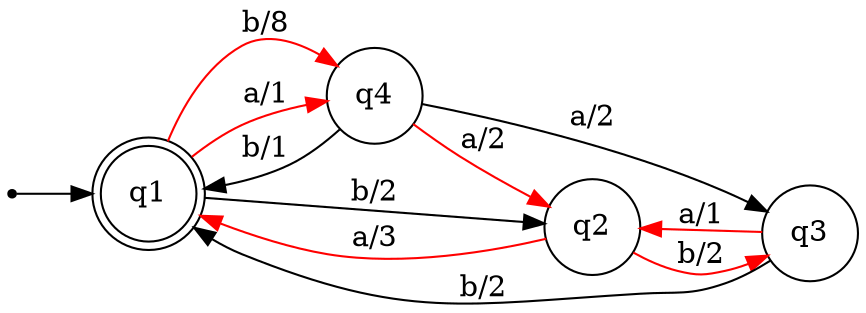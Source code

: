 digraph Automaton {
    node [shape=point] INIT;
    q1 [shape="doublecircle"];
    node [shape=circle];
    rankdir = LR;
    INIT -> q1;
    q1 -> q2 [label="b/2"];
    q1 -> q4 [label="b/8", color=red];
    q1 -> q4 [label="a/1", color=red];
    q2 -> q1 [label="a/3", color=red];
    q2 -> q3 [label="b/2", color=red];
    q3 -> q2 [label="a/1", color=red];
    q3 -> q1 [label="b/2"];
    q4 -> q1 [label="b/1"];
    q4 -> q3 [label="a/2"];
    q4 -> q2 [label="a/2", color=red];
}
